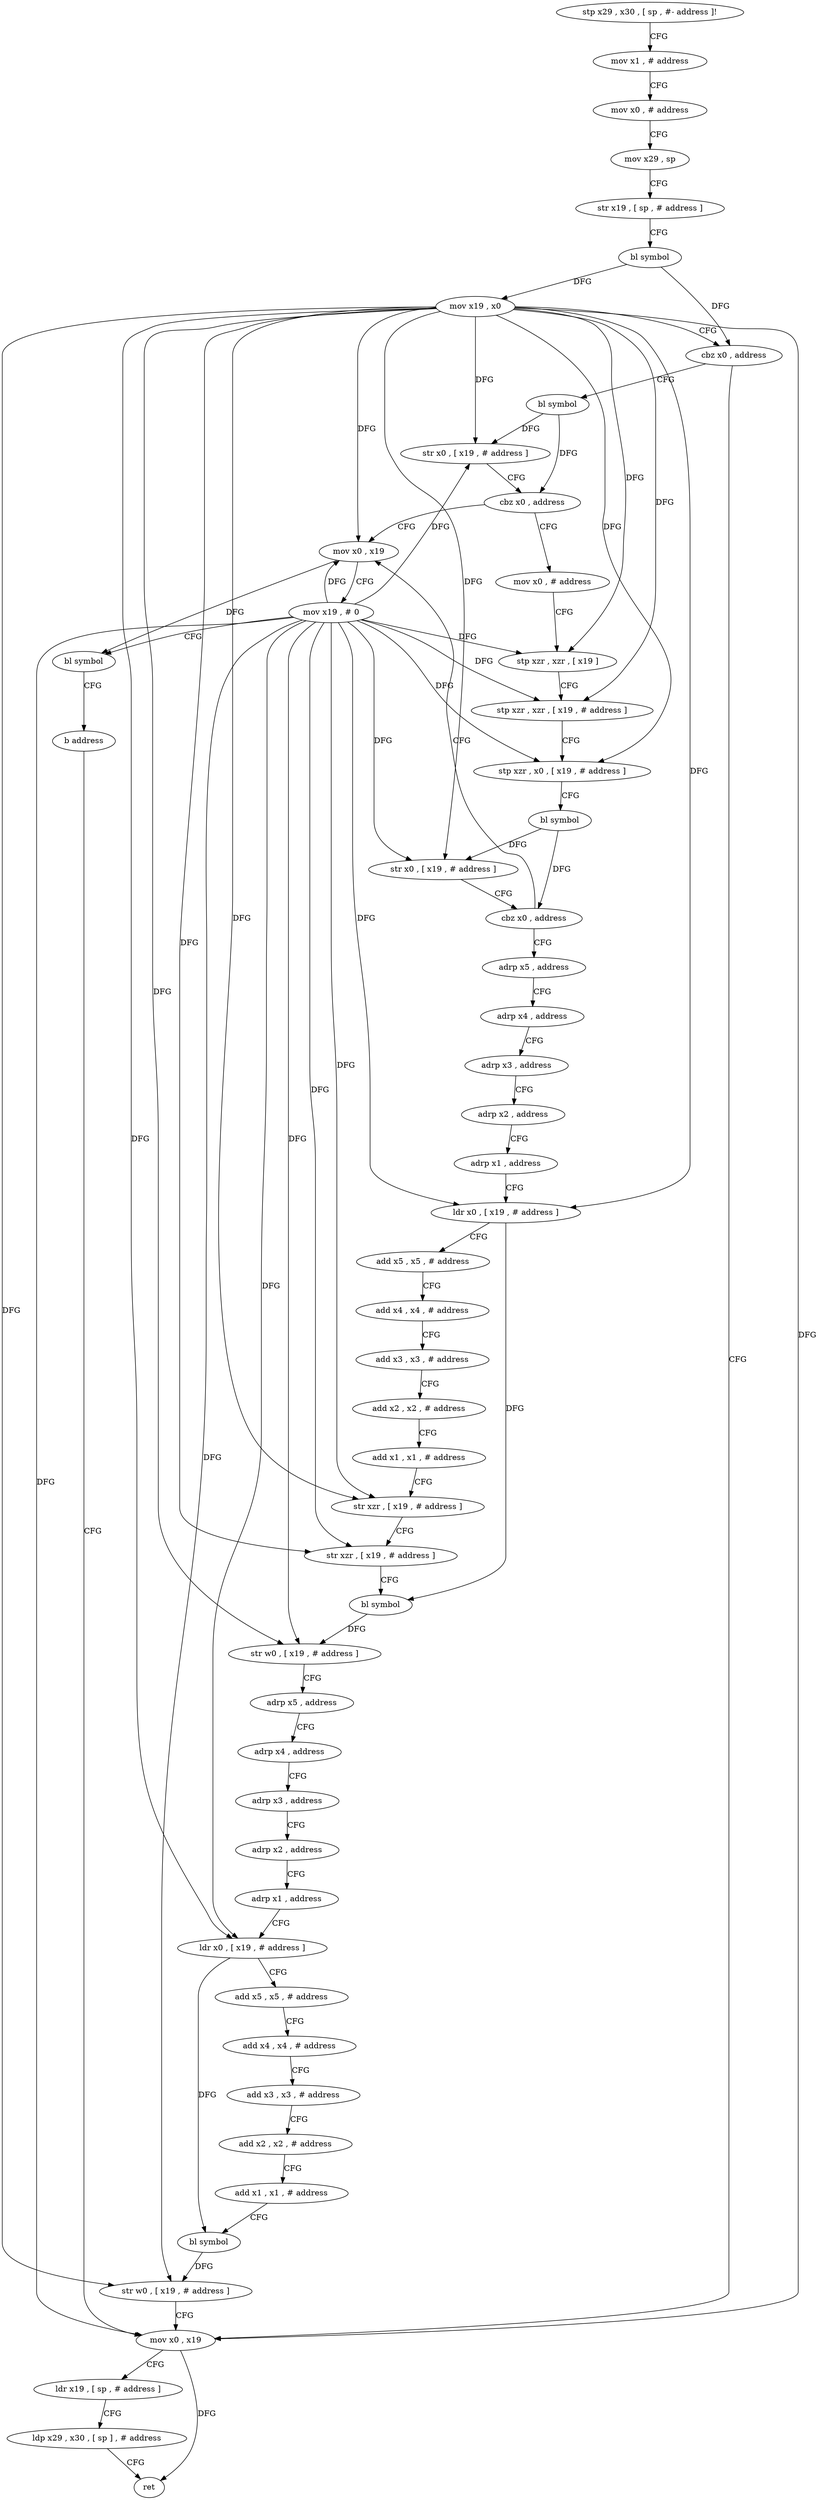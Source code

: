 digraph "func" {
"90688" [label = "stp x29 , x30 , [ sp , #- address ]!" ]
"90692" [label = "mov x1 , # address" ]
"90696" [label = "mov x0 , # address" ]
"90700" [label = "mov x29 , sp" ]
"90704" [label = "str x19 , [ sp , # address ]" ]
"90708" [label = "bl symbol" ]
"90712" [label = "mov x19 , x0" ]
"90716" [label = "cbz x0 , address" ]
"90872" [label = "mov x0 , x19" ]
"90720" [label = "bl symbol" ]
"90876" [label = "ldr x19 , [ sp , # address ]" ]
"90880" [label = "ldp x29 , x30 , [ sp ] , # address" ]
"90884" [label = "ret" ]
"90724" [label = "str x0 , [ x19 , # address ]" ]
"90728" [label = "cbz x0 , address" ]
"90888" [label = "mov x0 , x19" ]
"90732" [label = "mov x0 , # address" ]
"90892" [label = "mov x19 , # 0" ]
"90896" [label = "bl symbol" ]
"90900" [label = "b address" ]
"90736" [label = "stp xzr , xzr , [ x19 ]" ]
"90740" [label = "stp xzr , xzr , [ x19 , # address ]" ]
"90744" [label = "stp xzr , x0 , [ x19 , # address ]" ]
"90748" [label = "bl symbol" ]
"90752" [label = "str x0 , [ x19 , # address ]" ]
"90756" [label = "cbz x0 , address" ]
"90760" [label = "adrp x5 , address" ]
"90764" [label = "adrp x4 , address" ]
"90768" [label = "adrp x3 , address" ]
"90772" [label = "adrp x2 , address" ]
"90776" [label = "adrp x1 , address" ]
"90780" [label = "ldr x0 , [ x19 , # address ]" ]
"90784" [label = "add x5 , x5 , # address" ]
"90788" [label = "add x4 , x4 , # address" ]
"90792" [label = "add x3 , x3 , # address" ]
"90796" [label = "add x2 , x2 , # address" ]
"90800" [label = "add x1 , x1 , # address" ]
"90804" [label = "str xzr , [ x19 , # address ]" ]
"90808" [label = "str xzr , [ x19 , # address ]" ]
"90812" [label = "bl symbol" ]
"90816" [label = "str w0 , [ x19 , # address ]" ]
"90820" [label = "adrp x5 , address" ]
"90824" [label = "adrp x4 , address" ]
"90828" [label = "adrp x3 , address" ]
"90832" [label = "adrp x2 , address" ]
"90836" [label = "adrp x1 , address" ]
"90840" [label = "ldr x0 , [ x19 , # address ]" ]
"90844" [label = "add x5 , x5 , # address" ]
"90848" [label = "add x4 , x4 , # address" ]
"90852" [label = "add x3 , x3 , # address" ]
"90856" [label = "add x2 , x2 , # address" ]
"90860" [label = "add x1 , x1 , # address" ]
"90864" [label = "bl symbol" ]
"90868" [label = "str w0 , [ x19 , # address ]" ]
"90688" -> "90692" [ label = "CFG" ]
"90692" -> "90696" [ label = "CFG" ]
"90696" -> "90700" [ label = "CFG" ]
"90700" -> "90704" [ label = "CFG" ]
"90704" -> "90708" [ label = "CFG" ]
"90708" -> "90712" [ label = "DFG" ]
"90708" -> "90716" [ label = "DFG" ]
"90712" -> "90716" [ label = "CFG" ]
"90712" -> "90872" [ label = "DFG" ]
"90712" -> "90724" [ label = "DFG" ]
"90712" -> "90888" [ label = "DFG" ]
"90712" -> "90736" [ label = "DFG" ]
"90712" -> "90740" [ label = "DFG" ]
"90712" -> "90744" [ label = "DFG" ]
"90712" -> "90752" [ label = "DFG" ]
"90712" -> "90780" [ label = "DFG" ]
"90712" -> "90804" [ label = "DFG" ]
"90712" -> "90808" [ label = "DFG" ]
"90712" -> "90816" [ label = "DFG" ]
"90712" -> "90840" [ label = "DFG" ]
"90712" -> "90868" [ label = "DFG" ]
"90716" -> "90872" [ label = "CFG" ]
"90716" -> "90720" [ label = "CFG" ]
"90872" -> "90876" [ label = "CFG" ]
"90872" -> "90884" [ label = "DFG" ]
"90720" -> "90724" [ label = "DFG" ]
"90720" -> "90728" [ label = "DFG" ]
"90876" -> "90880" [ label = "CFG" ]
"90880" -> "90884" [ label = "CFG" ]
"90724" -> "90728" [ label = "CFG" ]
"90728" -> "90888" [ label = "CFG" ]
"90728" -> "90732" [ label = "CFG" ]
"90888" -> "90892" [ label = "CFG" ]
"90888" -> "90896" [ label = "DFG" ]
"90732" -> "90736" [ label = "CFG" ]
"90892" -> "90896" [ label = "CFG" ]
"90892" -> "90872" [ label = "DFG" ]
"90892" -> "90888" [ label = "DFG" ]
"90892" -> "90724" [ label = "DFG" ]
"90892" -> "90736" [ label = "DFG" ]
"90892" -> "90740" [ label = "DFG" ]
"90892" -> "90744" [ label = "DFG" ]
"90892" -> "90752" [ label = "DFG" ]
"90892" -> "90780" [ label = "DFG" ]
"90892" -> "90804" [ label = "DFG" ]
"90892" -> "90808" [ label = "DFG" ]
"90892" -> "90816" [ label = "DFG" ]
"90892" -> "90840" [ label = "DFG" ]
"90892" -> "90868" [ label = "DFG" ]
"90896" -> "90900" [ label = "CFG" ]
"90900" -> "90872" [ label = "CFG" ]
"90736" -> "90740" [ label = "CFG" ]
"90740" -> "90744" [ label = "CFG" ]
"90744" -> "90748" [ label = "CFG" ]
"90748" -> "90752" [ label = "DFG" ]
"90748" -> "90756" [ label = "DFG" ]
"90752" -> "90756" [ label = "CFG" ]
"90756" -> "90888" [ label = "CFG" ]
"90756" -> "90760" [ label = "CFG" ]
"90760" -> "90764" [ label = "CFG" ]
"90764" -> "90768" [ label = "CFG" ]
"90768" -> "90772" [ label = "CFG" ]
"90772" -> "90776" [ label = "CFG" ]
"90776" -> "90780" [ label = "CFG" ]
"90780" -> "90784" [ label = "CFG" ]
"90780" -> "90812" [ label = "DFG" ]
"90784" -> "90788" [ label = "CFG" ]
"90788" -> "90792" [ label = "CFG" ]
"90792" -> "90796" [ label = "CFG" ]
"90796" -> "90800" [ label = "CFG" ]
"90800" -> "90804" [ label = "CFG" ]
"90804" -> "90808" [ label = "CFG" ]
"90808" -> "90812" [ label = "CFG" ]
"90812" -> "90816" [ label = "DFG" ]
"90816" -> "90820" [ label = "CFG" ]
"90820" -> "90824" [ label = "CFG" ]
"90824" -> "90828" [ label = "CFG" ]
"90828" -> "90832" [ label = "CFG" ]
"90832" -> "90836" [ label = "CFG" ]
"90836" -> "90840" [ label = "CFG" ]
"90840" -> "90844" [ label = "CFG" ]
"90840" -> "90864" [ label = "DFG" ]
"90844" -> "90848" [ label = "CFG" ]
"90848" -> "90852" [ label = "CFG" ]
"90852" -> "90856" [ label = "CFG" ]
"90856" -> "90860" [ label = "CFG" ]
"90860" -> "90864" [ label = "CFG" ]
"90864" -> "90868" [ label = "DFG" ]
"90868" -> "90872" [ label = "CFG" ]
}
